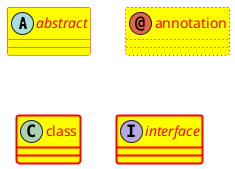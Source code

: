{
  "sha1": "ku6n1kpkocwt4rp9goa1j9io8a71tuh",
  "insertion": {
    "when": "2024-06-03T18:59:33.367Z",
    "url": "https://forum.plantuml.net/15983/element-line-style-not-applied-in-usecase-diagram",
    "user": "plantuml@gmail.com"
  }
}
@startuml
abstract   abstract   #yellow;line:red;text:red
annotation annotation #yellow;line:red;line.dotted;text:red
class      class      #yellow;line:red;line.bold;text:red
interface  interface  #yellow;line:red;line.bold;text:red
@enduml
